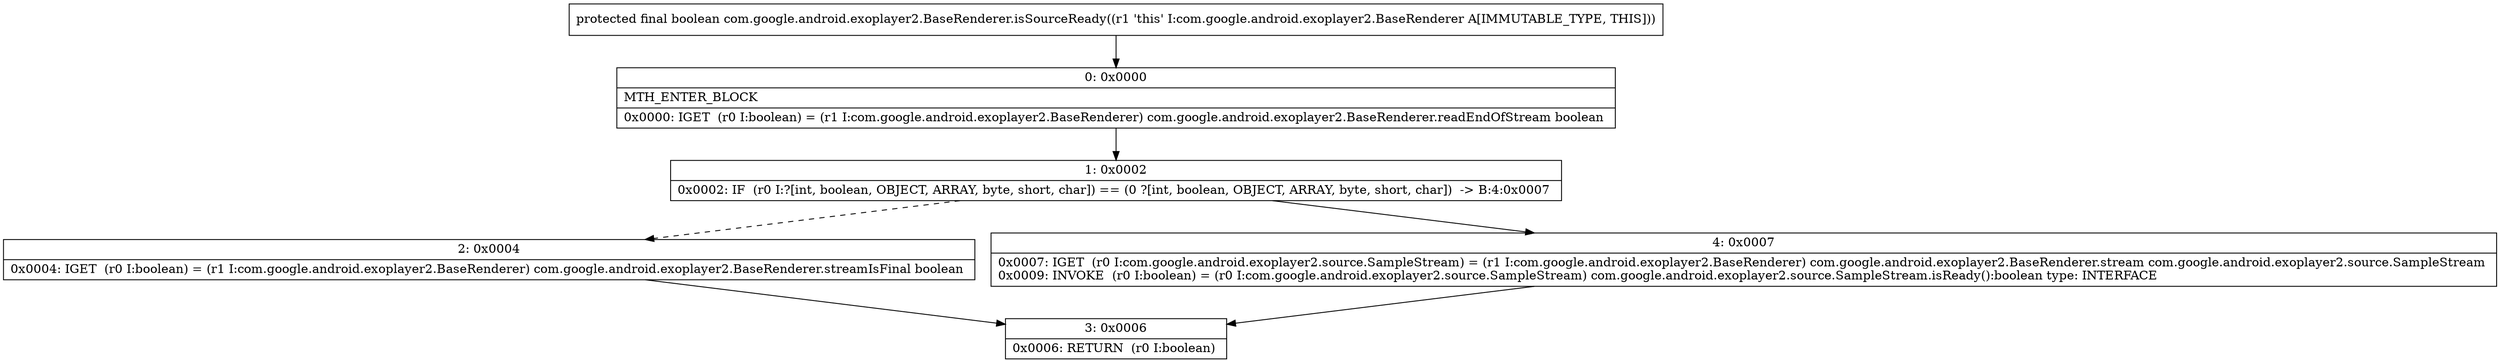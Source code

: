digraph "CFG forcom.google.android.exoplayer2.BaseRenderer.isSourceReady()Z" {
Node_0 [shape=record,label="{0\:\ 0x0000|MTH_ENTER_BLOCK\l|0x0000: IGET  (r0 I:boolean) = (r1 I:com.google.android.exoplayer2.BaseRenderer) com.google.android.exoplayer2.BaseRenderer.readEndOfStream boolean \l}"];
Node_1 [shape=record,label="{1\:\ 0x0002|0x0002: IF  (r0 I:?[int, boolean, OBJECT, ARRAY, byte, short, char]) == (0 ?[int, boolean, OBJECT, ARRAY, byte, short, char])  \-\> B:4:0x0007 \l}"];
Node_2 [shape=record,label="{2\:\ 0x0004|0x0004: IGET  (r0 I:boolean) = (r1 I:com.google.android.exoplayer2.BaseRenderer) com.google.android.exoplayer2.BaseRenderer.streamIsFinal boolean \l}"];
Node_3 [shape=record,label="{3\:\ 0x0006|0x0006: RETURN  (r0 I:boolean) \l}"];
Node_4 [shape=record,label="{4\:\ 0x0007|0x0007: IGET  (r0 I:com.google.android.exoplayer2.source.SampleStream) = (r1 I:com.google.android.exoplayer2.BaseRenderer) com.google.android.exoplayer2.BaseRenderer.stream com.google.android.exoplayer2.source.SampleStream \l0x0009: INVOKE  (r0 I:boolean) = (r0 I:com.google.android.exoplayer2.source.SampleStream) com.google.android.exoplayer2.source.SampleStream.isReady():boolean type: INTERFACE \l}"];
MethodNode[shape=record,label="{protected final boolean com.google.android.exoplayer2.BaseRenderer.isSourceReady((r1 'this' I:com.google.android.exoplayer2.BaseRenderer A[IMMUTABLE_TYPE, THIS])) }"];
MethodNode -> Node_0;
Node_0 -> Node_1;
Node_1 -> Node_2[style=dashed];
Node_1 -> Node_4;
Node_2 -> Node_3;
Node_4 -> Node_3;
}

